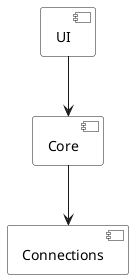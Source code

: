 ----
@startuml ArchLevel1
skinparam componentBackgroundColor White

[UI] --> [Core]
[Core] --> [Connections]
@enduml
----
